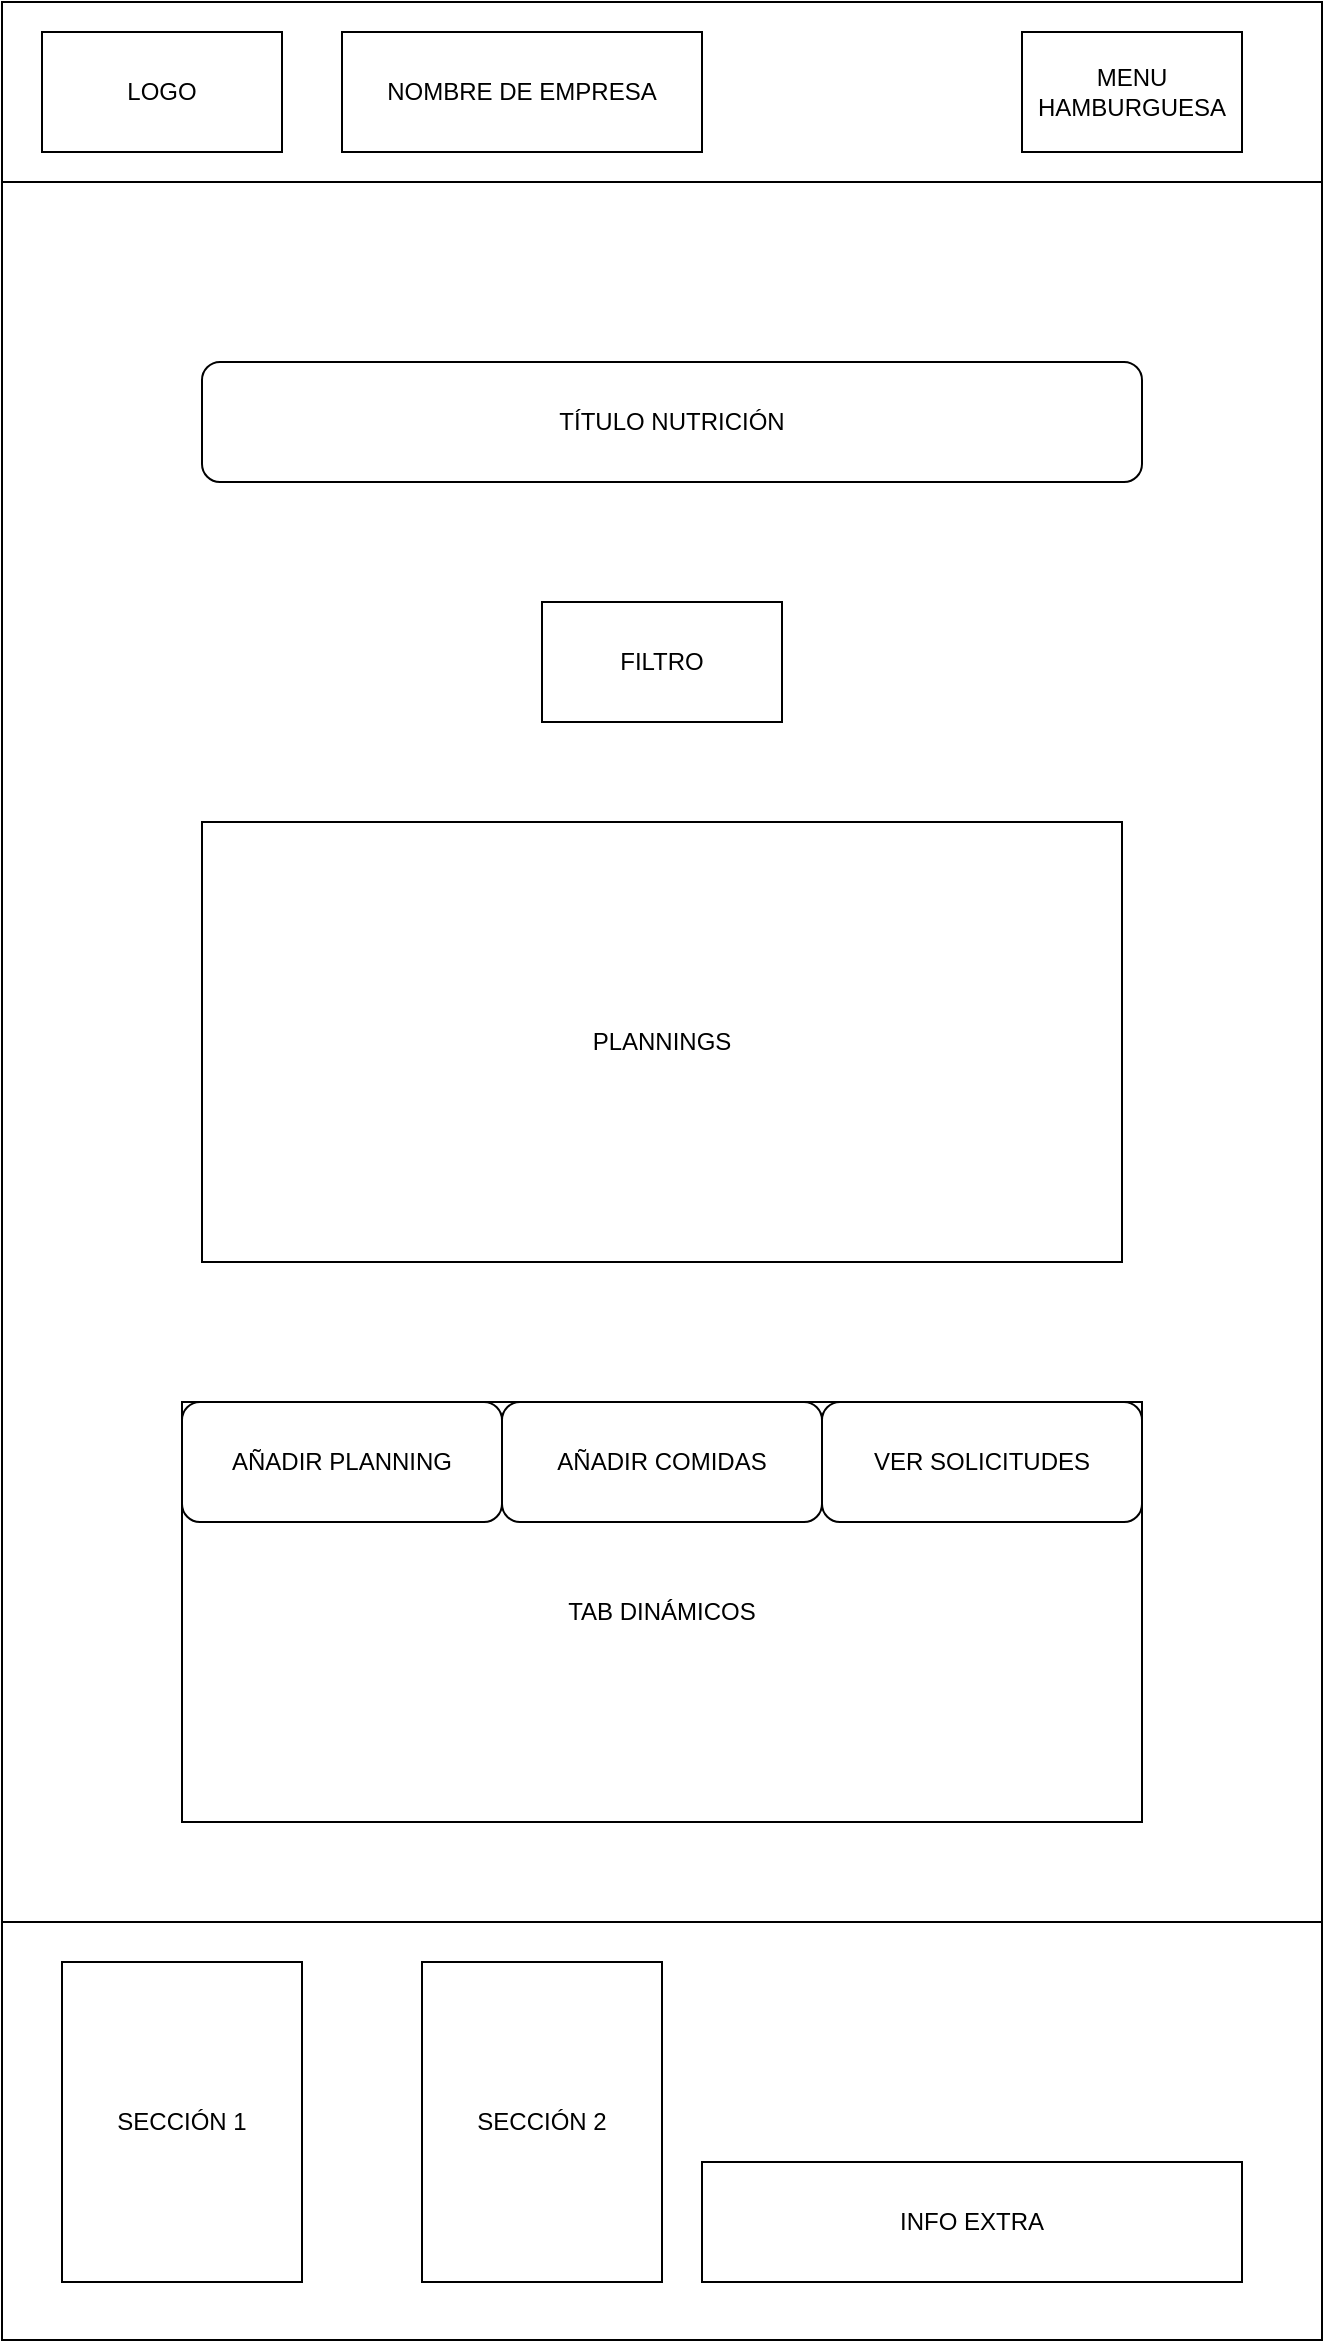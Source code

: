 <mxfile version="20.8.13" type="device" pages="3"><diagram name="Nutricion-MOVIL" id="mB82IB4FXeqJObHAnBud"><mxGraphModel dx="1509" dy="804" grid="1" gridSize="10" guides="1" tooltips="1" connect="1" arrows="1" fold="1" page="1" pageScale="1" pageWidth="827" pageHeight="1169" math="0" shadow="0"><root><mxCell id="0"/><mxCell id="1" parent="0"/><mxCell id="dtNDWye0fnq38rxQqQ7n-1" value="" style="rounded=0;whiteSpace=wrap;html=1;" vertex="1" parent="1"><mxGeometry width="660" height="90" as="geometry"/></mxCell><mxCell id="dtNDWye0fnq38rxQqQ7n-2" value="" style="rounded=0;whiteSpace=wrap;html=1;" vertex="1" parent="1"><mxGeometry y="90" width="660" height="870" as="geometry"/></mxCell><mxCell id="dtNDWye0fnq38rxQqQ7n-3" value="" style="rounded=0;whiteSpace=wrap;html=1;" vertex="1" parent="1"><mxGeometry y="960" width="660" height="209" as="geometry"/></mxCell><mxCell id="dtNDWye0fnq38rxQqQ7n-4" value="LOGO" style="rounded=0;whiteSpace=wrap;html=1;" vertex="1" parent="1"><mxGeometry x="20" y="15" width="120" height="60" as="geometry"/></mxCell><mxCell id="dtNDWye0fnq38rxQqQ7n-5" value="MENU HAMBURGUESA" style="rounded=0;whiteSpace=wrap;html=1;" vertex="1" parent="1"><mxGeometry x="510" y="15" width="110" height="60" as="geometry"/></mxCell><mxCell id="dtNDWye0fnq38rxQqQ7n-6" value="SECCIÓN 1" style="rounded=0;whiteSpace=wrap;html=1;" vertex="1" parent="1"><mxGeometry x="30" y="980" width="120" height="160" as="geometry"/></mxCell><mxCell id="dtNDWye0fnq38rxQqQ7n-7" value="SECCIÓN 2" style="rounded=0;whiteSpace=wrap;html=1;" vertex="1" parent="1"><mxGeometry x="210" y="980" width="120" height="160" as="geometry"/></mxCell><mxCell id="dtNDWye0fnq38rxQqQ7n-8" value="INFO EXTRA" style="rounded=0;whiteSpace=wrap;html=1;" vertex="1" parent="1"><mxGeometry x="350" y="1080" width="270" height="60" as="geometry"/></mxCell><mxCell id="dtNDWye0fnq38rxQqQ7n-9" value="TÍTULO NUTRICIÓN" style="rounded=1;whiteSpace=wrap;html=1;" vertex="1" parent="1"><mxGeometry x="100" y="180" width="470" height="60" as="geometry"/></mxCell><mxCell id="dtNDWye0fnq38rxQqQ7n-10" value="NOMBRE DE EMPRESA" style="rounded=0;whiteSpace=wrap;html=1;" vertex="1" parent="1"><mxGeometry x="170" y="15" width="180" height="60" as="geometry"/></mxCell><mxCell id="dtNDWye0fnq38rxQqQ7n-11" value="TAB DINÁMICOS" style="rounded=0;whiteSpace=wrap;html=1;" vertex="1" parent="1"><mxGeometry x="90" y="700" width="480" height="210" as="geometry"/></mxCell><mxCell id="dtNDWye0fnq38rxQqQ7n-12" value="AÑADIR PLANNING" style="rounded=1;whiteSpace=wrap;html=1;" vertex="1" parent="1"><mxGeometry x="90" y="700" width="160" height="60" as="geometry"/></mxCell><mxCell id="dtNDWye0fnq38rxQqQ7n-13" value="AÑADIR COMIDAS" style="rounded=1;whiteSpace=wrap;html=1;" vertex="1" parent="1"><mxGeometry x="250" y="700" width="160" height="60" as="geometry"/></mxCell><mxCell id="dtNDWye0fnq38rxQqQ7n-14" value="VER SOLICITUDES" style="rounded=1;whiteSpace=wrap;html=1;" vertex="1" parent="1"><mxGeometry x="410" y="700" width="160" height="60" as="geometry"/></mxCell><mxCell id="dtNDWye0fnq38rxQqQ7n-15" value="FILTRO" style="rounded=0;whiteSpace=wrap;html=1;" vertex="1" parent="1"><mxGeometry x="270" y="300" width="120" height="60" as="geometry"/></mxCell><mxCell id="dtNDWye0fnq38rxQqQ7n-16" value="PLANNINGS" style="rounded=0;whiteSpace=wrap;html=1;" vertex="1" parent="1"><mxGeometry x="100" y="410" width="460" height="220" as="geometry"/></mxCell></root></mxGraphModel></diagram><diagram id="ipY6DxkY9QIWbNetY-h8" name="Nutricion-TABLET"><mxGraphModel dx="1434" dy="764" grid="1" gridSize="10" guides="1" tooltips="1" connect="1" arrows="1" fold="1" page="1" pageScale="1" pageWidth="827" pageHeight="1169" math="0" shadow="0"><root><mxCell id="0"/><mxCell id="1" parent="0"/><mxCell id="MbAoASZtlIeDs1EyiX-h-1" value="" style="rounded=0;whiteSpace=wrap;html=1;" vertex="1" parent="1"><mxGeometry width="850" height="90" as="geometry"/></mxCell><mxCell id="MbAoASZtlIeDs1EyiX-h-2" value="" style="rounded=0;whiteSpace=wrap;html=1;" vertex="1" parent="1"><mxGeometry y="90" width="850" height="870" as="geometry"/></mxCell><mxCell id="MbAoASZtlIeDs1EyiX-h-3" value="" style="rounded=0;whiteSpace=wrap;html=1;" vertex="1" parent="1"><mxGeometry y="960" width="850" height="209" as="geometry"/></mxCell><mxCell id="MbAoASZtlIeDs1EyiX-h-4" value="LOGO" style="rounded=0;whiteSpace=wrap;html=1;" vertex="1" parent="1"><mxGeometry x="20" y="15" width="120" height="60" as="geometry"/></mxCell><mxCell id="MbAoASZtlIeDs1EyiX-h-5" value="MENU HAMBURGUESA" style="rounded=0;whiteSpace=wrap;html=1;" vertex="1" parent="1"><mxGeometry x="690" y="15" width="110" height="60" as="geometry"/></mxCell><mxCell id="MbAoASZtlIeDs1EyiX-h-6" value="SECCIÓN 1" style="rounded=0;whiteSpace=wrap;html=1;" vertex="1" parent="1"><mxGeometry x="30" y="980" width="170" height="160" as="geometry"/></mxCell><mxCell id="MbAoASZtlIeDs1EyiX-h-7" value="SECCIÓN 2" style="rounded=0;whiteSpace=wrap;html=1;" vertex="1" parent="1"><mxGeometry x="290" y="980" width="175" height="160" as="geometry"/></mxCell><mxCell id="MbAoASZtlIeDs1EyiX-h-8" value="INFO EXTRA" style="rounded=0;whiteSpace=wrap;html=1;" vertex="1" parent="1"><mxGeometry x="550" y="1080" width="270" height="60" as="geometry"/></mxCell><mxCell id="MbAoASZtlIeDs1EyiX-h-9" value="NOMBRE DE EMPRESA" style="rounded=0;whiteSpace=wrap;html=1;" vertex="1" parent="1"><mxGeometry x="170" y="15" width="180" height="60" as="geometry"/></mxCell><mxCell id="MbAoASZtlIeDs1EyiX-h-10" value="TAB DINÁMICOS" style="rounded=0;whiteSpace=wrap;html=1;" vertex="1" parent="1"><mxGeometry x="174" y="700" width="480" height="210" as="geometry"/></mxCell><mxCell id="MbAoASZtlIeDs1EyiX-h-11" value="AÑADIR PLANNING" style="rounded=1;whiteSpace=wrap;html=1;" vertex="1" parent="1"><mxGeometry x="174" y="700" width="160" height="60" as="geometry"/></mxCell><mxCell id="MbAoASZtlIeDs1EyiX-h-12" value="AÑADIR COMIDAS" style="rounded=1;whiteSpace=wrap;html=1;" vertex="1" parent="1"><mxGeometry x="334" y="700" width="160" height="60" as="geometry"/></mxCell><mxCell id="MbAoASZtlIeDs1EyiX-h-13" value="VER SOLICITUDES" style="rounded=1;whiteSpace=wrap;html=1;" vertex="1" parent="1"><mxGeometry x="494" y="700" width="160" height="60" as="geometry"/></mxCell><mxCell id="MbAoASZtlIeDs1EyiX-h-14" value="FILTRO" style="rounded=0;whiteSpace=wrap;html=1;" vertex="1" parent="1"><mxGeometry x="354" y="300" width="120" height="60" as="geometry"/></mxCell><mxCell id="MbAoASZtlIeDs1EyiX-h-15" value="PLANNINGS" style="rounded=0;whiteSpace=wrap;html=1;" vertex="1" parent="1"><mxGeometry x="184" y="410" width="460" height="220" as="geometry"/></mxCell><mxCell id="MbAoASZtlIeDs1EyiX-h-16" value="TÍTULO NUTRICIÓN" style="rounded=1;whiteSpace=wrap;html=1;" vertex="1" parent="1"><mxGeometry x="162" y="160" width="504" height="80" as="geometry"/></mxCell></root></mxGraphModel></diagram><diagram id="uQ4Wag5zGLzYky7eP4g7" name="Nutricion-ESCRITORIO"><mxGraphModel dx="4097" dy="2183" grid="1" gridSize="10" guides="1" tooltips="1" connect="1" arrows="1" fold="1" page="1" pageScale="1" pageWidth="827" pageHeight="1169" math="0" shadow="0"><root><mxCell id="0"/><mxCell id="1" parent="0"/><mxCell id="2WZjwZDslYdBSWjwm4Py-1" value="" style="rounded=0;whiteSpace=wrap;html=1;" vertex="1" parent="1"><mxGeometry width="1580" height="90" as="geometry"/></mxCell><mxCell id="2WZjwZDslYdBSWjwm4Py-2" value="&lt;font style=&quot;font-size: 18px;&quot;&gt;&lt;br&gt;&lt;/font&gt;" style="rounded=0;whiteSpace=wrap;html=1;" vertex="1" parent="1"><mxGeometry y="90" width="1580" height="1470" as="geometry"/></mxCell><mxCell id="2WZjwZDslYdBSWjwm4Py-3" value="" style="rounded=0;whiteSpace=wrap;html=1;" vertex="1" parent="1"><mxGeometry y="1560" width="1580" height="209" as="geometry"/></mxCell><mxCell id="2WZjwZDslYdBSWjwm4Py-4" value="LOGO" style="rounded=0;whiteSpace=wrap;html=1;" vertex="1" parent="1"><mxGeometry x="20" y="15" width="120" height="60" as="geometry"/></mxCell><mxCell id="2WZjwZDslYdBSWjwm4Py-5" value="MENU" style="rounded=0;whiteSpace=wrap;html=1;" vertex="1" parent="1"><mxGeometry x="390" y="15" width="910" height="60" as="geometry"/></mxCell><mxCell id="2WZjwZDslYdBSWjwm4Py-6" value="SECCIÓN 1" style="rounded=0;whiteSpace=wrap;html=1;" vertex="1" parent="1"><mxGeometry x="90" y="1580" width="170" height="160" as="geometry"/></mxCell><mxCell id="2WZjwZDslYdBSWjwm4Py-7" value="INFO EXTRA" style="rounded=0;whiteSpace=wrap;html=1;" vertex="1" parent="1"><mxGeometry x="1250" y="1660" width="270" height="70" as="geometry"/></mxCell><mxCell id="2WZjwZDslYdBSWjwm4Py-8" value="NOMBRE DE EMPRESA" style="rounded=0;whiteSpace=wrap;html=1;" vertex="1" parent="1"><mxGeometry x="170" y="15" width="180" height="60" as="geometry"/></mxCell><mxCell id="2WZjwZDslYdBSWjwm4Py-9" value="TAB DINÁMICOS" style="rounded=0;whiteSpace=wrap;html=1;" vertex="1" parent="1"><mxGeometry x="330" y="890" width="950" height="530" as="geometry"/></mxCell><mxCell id="2WZjwZDslYdBSWjwm4Py-10" value="AÑADIR PLANNING" style="rounded=1;whiteSpace=wrap;html=1;" vertex="1" parent="1"><mxGeometry x="332" y="890" width="328" height="100" as="geometry"/></mxCell><mxCell id="2WZjwZDslYdBSWjwm4Py-11" value="AÑADIR COMIDAS" style="rounded=1;whiteSpace=wrap;html=1;" vertex="1" parent="1"><mxGeometry x="660" y="890" width="305" height="100" as="geometry"/></mxCell><mxCell id="2WZjwZDslYdBSWjwm4Py-12" value="VER SOLICITUDES" style="rounded=1;whiteSpace=wrap;html=1;" vertex="1" parent="1"><mxGeometry x="970" y="890" width="310" height="100" as="geometry"/></mxCell><mxCell id="2WZjwZDslYdBSWjwm4Py-13" value="FILTRO" style="rounded=0;whiteSpace=wrap;html=1;" vertex="1" parent="1"><mxGeometry x="732" y="330" width="148" height="60" as="geometry"/></mxCell><mxCell id="2WZjwZDslYdBSWjwm4Py-14" value="PLANNINGS" style="rounded=0;whiteSpace=wrap;html=1;" vertex="1" parent="1"><mxGeometry x="332" y="399.5" width="948" height="451" as="geometry"/></mxCell><mxCell id="2WZjwZDslYdBSWjwm4Py-15" value="TÍTULO NUTRICIÓN" style="rounded=1;whiteSpace=wrap;html=1;" vertex="1" parent="1"><mxGeometry x="430" y="160" width="760" height="111" as="geometry"/></mxCell><mxCell id="2WZjwZDslYdBSWjwm4Py-16" value="SECCIÓN 2" style="rounded=0;whiteSpace=wrap;html=1;" vertex="1" parent="1"><mxGeometry x="330" y="1580" width="175" height="160" as="geometry"/></mxCell></root></mxGraphModel></diagram></mxfile>